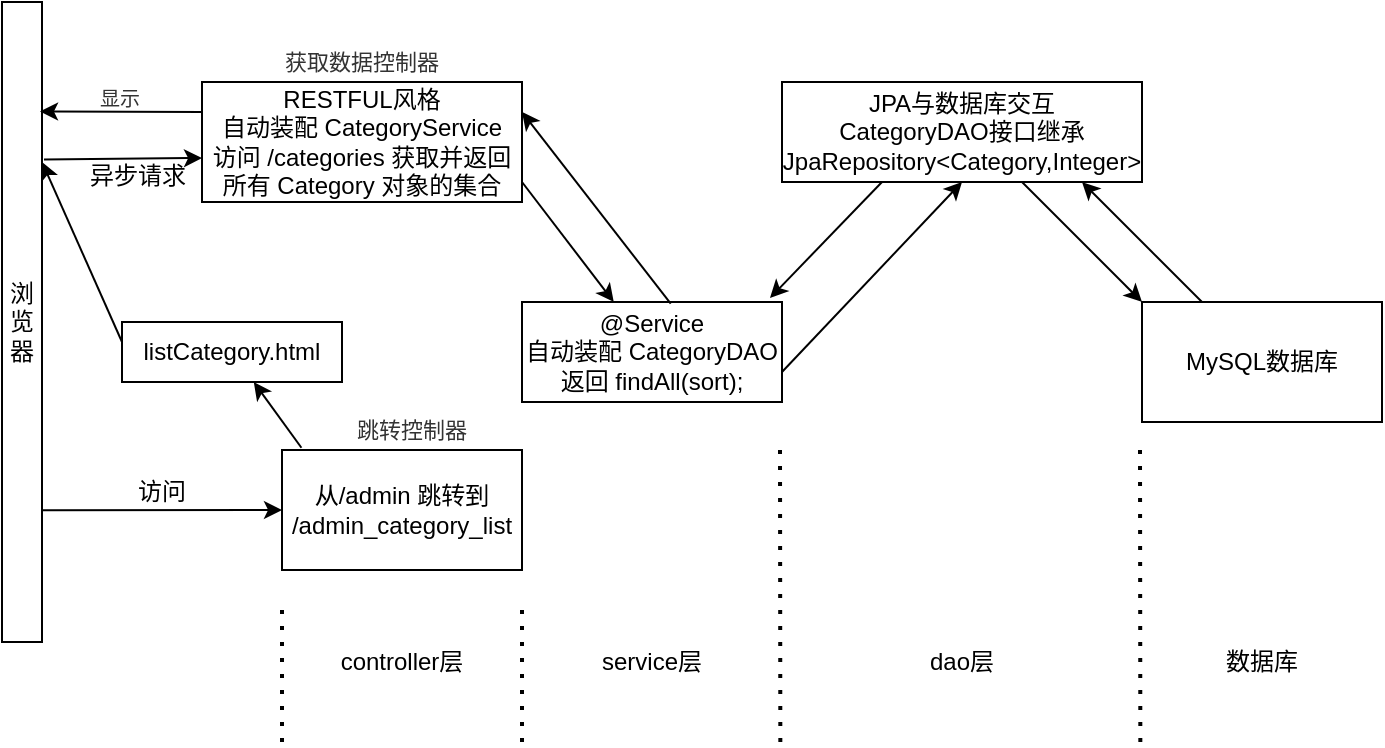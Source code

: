 <mxfile version="14.3.1" type="github">
  <diagram id="C5RBs43oDa-KdzZeNtuy" name="Page-1">
    <mxGraphModel dx="1038" dy="548" grid="1" gridSize="12" guides="1" tooltips="1" connect="1" arrows="1" fold="1" page="1" pageScale="1" pageWidth="827" pageHeight="1169" math="0" shadow="0">
      <root>
        <mxCell id="WIyWlLk6GJQsqaUBKTNV-0" />
        <mxCell id="WIyWlLk6GJQsqaUBKTNV-1" parent="WIyWlLk6GJQsqaUBKTNV-0" />
        <mxCell id="U5zzJ85QlF7w1FTr-bim-1" value="浏览器" style="rounded=0;whiteSpace=wrap;html=1;" parent="WIyWlLk6GJQsqaUBKTNV-1" vertex="1">
          <mxGeometry x="40" y="90" width="20" height="320" as="geometry" />
        </mxCell>
        <mxCell id="U5zzJ85QlF7w1FTr-bim-2" value="listCategory.html" style="rounded=0;whiteSpace=wrap;html=1;" parent="WIyWlLk6GJQsqaUBKTNV-1" vertex="1">
          <mxGeometry x="100" y="250" width="110" height="30" as="geometry" />
        </mxCell>
        <mxCell id="U5zzJ85QlF7w1FTr-bim-3" value="从/admin 跳转到&lt;br&gt;/admin_category_list" style="rounded=0;whiteSpace=wrap;html=1;" parent="WIyWlLk6GJQsqaUBKTNV-1" vertex="1">
          <mxGeometry x="180" y="314" width="120" height="60" as="geometry" />
        </mxCell>
        <mxCell id="U5zzJ85QlF7w1FTr-bim-4" value="RESTFUL风格&lt;br&gt;自动装配 CategoryService&lt;br&gt;访问 /categories 获取并返回所有 Category 对象的集合" style="rounded=0;whiteSpace=wrap;html=1;" parent="WIyWlLk6GJQsqaUBKTNV-1" vertex="1">
          <mxGeometry x="140" y="130" width="160" height="60" as="geometry" />
        </mxCell>
        <mxCell id="U5zzJ85QlF7w1FTr-bim-5" value="@Service&lt;br&gt;自动装配 CategoryDAO&lt;br&gt;返回 findAll(sort);" style="rounded=0;whiteSpace=wrap;html=1;" parent="WIyWlLk6GJQsqaUBKTNV-1" vertex="1">
          <mxGeometry x="300" y="240" width="130" height="50" as="geometry" />
        </mxCell>
        <mxCell id="U5zzJ85QlF7w1FTr-bim-6" value="JPA与数据库交互&lt;br&gt;CategoryDAO接口继承&lt;br&gt;JpaRepository&amp;lt;Category,Integer&amp;gt;" style="rounded=0;whiteSpace=wrap;html=1;" parent="WIyWlLk6GJQsqaUBKTNV-1" vertex="1">
          <mxGeometry x="430" y="130" width="180" height="50" as="geometry" />
        </mxCell>
        <mxCell id="U5zzJ85QlF7w1FTr-bim-7" value="MySQL数据库" style="rounded=0;whiteSpace=wrap;html=1;" parent="WIyWlLk6GJQsqaUBKTNV-1" vertex="1">
          <mxGeometry x="610" y="240" width="120" height="60" as="geometry" />
        </mxCell>
        <mxCell id="U5zzJ85QlF7w1FTr-bim-8" value="" style="endArrow=classic;html=1;entryX=0;entryY=0.5;entryDx=0;entryDy=0;exitX=0.983;exitY=0.794;exitDx=0;exitDy=0;exitPerimeter=0;" parent="WIyWlLk6GJQsqaUBKTNV-1" source="U5zzJ85QlF7w1FTr-bim-1" target="U5zzJ85QlF7w1FTr-bim-3" edge="1">
          <mxGeometry width="50" height="50" relative="1" as="geometry">
            <mxPoint x="60" y="370" as="sourcePoint" />
            <mxPoint x="110" y="320" as="targetPoint" />
          </mxGeometry>
        </mxCell>
        <mxCell id="U5zzJ85QlF7w1FTr-bim-9" value="访问" style="text;html=1;strokeColor=none;fillColor=none;align=center;verticalAlign=middle;whiteSpace=wrap;rounded=0;" parent="WIyWlLk6GJQsqaUBKTNV-1" vertex="1">
          <mxGeometry x="100" y="325" width="40" height="20" as="geometry" />
        </mxCell>
        <mxCell id="U5zzJ85QlF7w1FTr-bim-10" value="" style="endArrow=classic;html=1;exitX=0.081;exitY=-0.019;exitDx=0;exitDy=0;exitPerimeter=0;" parent="WIyWlLk6GJQsqaUBKTNV-1" source="U5zzJ85QlF7w1FTr-bim-3" target="U5zzJ85QlF7w1FTr-bim-2" edge="1">
          <mxGeometry width="50" height="50" relative="1" as="geometry">
            <mxPoint x="200" y="340" as="sourcePoint" />
            <mxPoint x="250" y="290" as="targetPoint" />
          </mxGeometry>
        </mxCell>
        <mxCell id="U5zzJ85QlF7w1FTr-bim-11" value="" style="endArrow=classic;html=1;entryX=1;entryY=0.25;entryDx=0;entryDy=0;" parent="WIyWlLk6GJQsqaUBKTNV-1" target="U5zzJ85QlF7w1FTr-bim-1" edge="1">
          <mxGeometry width="50" height="50" relative="1" as="geometry">
            <mxPoint x="100" y="260" as="sourcePoint" />
            <mxPoint x="64" y="170" as="targetPoint" />
          </mxGeometry>
        </mxCell>
        <mxCell id="U5zzJ85QlF7w1FTr-bim-12" value="" style="endArrow=classic;html=1;entryX=0;entryY=0.5;entryDx=0;entryDy=0;exitX=1.05;exitY=0.221;exitDx=0;exitDy=0;exitPerimeter=0;" parent="WIyWlLk6GJQsqaUBKTNV-1" edge="1">
          <mxGeometry width="50" height="50" relative="1" as="geometry">
            <mxPoint x="61.0" y="168.72" as="sourcePoint" />
            <mxPoint x="140" y="168" as="targetPoint" />
          </mxGeometry>
        </mxCell>
        <mxCell id="U5zzJ85QlF7w1FTr-bim-13" value="" style="endArrow=classic;html=1;" parent="WIyWlLk6GJQsqaUBKTNV-1" target="U5zzJ85QlF7w1FTr-bim-5" edge="1">
          <mxGeometry width="50" height="50" relative="1" as="geometry">
            <mxPoint x="300" y="180" as="sourcePoint" />
            <mxPoint x="370.711" y="160" as="targetPoint" />
          </mxGeometry>
        </mxCell>
        <mxCell id="U5zzJ85QlF7w1FTr-bim-14" value="" style="endArrow=classic;html=1;entryX=0.5;entryY=1;entryDx=0;entryDy=0;" parent="WIyWlLk6GJQsqaUBKTNV-1" target="U5zzJ85QlF7w1FTr-bim-6" edge="1">
          <mxGeometry width="50" height="50" relative="1" as="geometry">
            <mxPoint x="430" y="275" as="sourcePoint" />
            <mxPoint x="480" y="225" as="targetPoint" />
          </mxGeometry>
        </mxCell>
        <mxCell id="U5zzJ85QlF7w1FTr-bim-15" value="" style="endArrow=classic;html=1;" parent="WIyWlLk6GJQsqaUBKTNV-1" edge="1">
          <mxGeometry width="50" height="50" relative="1" as="geometry">
            <mxPoint x="550" y="180" as="sourcePoint" />
            <mxPoint x="610" y="240" as="targetPoint" />
          </mxGeometry>
        </mxCell>
        <mxCell id="U5zzJ85QlF7w1FTr-bim-16" value="" style="endArrow=classic;html=1;" parent="WIyWlLk6GJQsqaUBKTNV-1" edge="1">
          <mxGeometry width="50" height="50" relative="1" as="geometry">
            <mxPoint x="640" y="240" as="sourcePoint" />
            <mxPoint x="580" y="180" as="targetPoint" />
          </mxGeometry>
        </mxCell>
        <mxCell id="U5zzJ85QlF7w1FTr-bim-17" value="" style="endArrow=classic;html=1;" parent="WIyWlLk6GJQsqaUBKTNV-1" edge="1">
          <mxGeometry width="50" height="50" relative="1" as="geometry">
            <mxPoint x="480" y="180" as="sourcePoint" />
            <mxPoint x="424" y="238" as="targetPoint" />
          </mxGeometry>
        </mxCell>
        <mxCell id="U5zzJ85QlF7w1FTr-bim-18" value="" style="endArrow=classic;html=1;entryX=1;entryY=0.25;entryDx=0;entryDy=0;exitX=0.572;exitY=0.017;exitDx=0;exitDy=0;exitPerimeter=0;" parent="WIyWlLk6GJQsqaUBKTNV-1" source="U5zzJ85QlF7w1FTr-bim-5" target="U5zzJ85QlF7w1FTr-bim-4" edge="1">
          <mxGeometry width="50" height="50" relative="1" as="geometry">
            <mxPoint x="360" y="230" as="sourcePoint" />
            <mxPoint x="410" y="180" as="targetPoint" />
          </mxGeometry>
        </mxCell>
        <mxCell id="U5zzJ85QlF7w1FTr-bim-19" value="" style="endArrow=classic;html=1;entryX=0.95;entryY=0.171;entryDx=0;entryDy=0;entryPerimeter=0;exitX=0;exitY=0.25;exitDx=0;exitDy=0;" parent="WIyWlLk6GJQsqaUBKTNV-1" source="U5zzJ85QlF7w1FTr-bim-4" target="U5zzJ85QlF7w1FTr-bim-1" edge="1">
          <mxGeometry width="50" height="50" relative="1" as="geometry">
            <mxPoint x="110" y="130" as="sourcePoint" />
            <mxPoint x="160" y="80" as="targetPoint" />
          </mxGeometry>
        </mxCell>
        <mxCell id="U5zzJ85QlF7w1FTr-bim-20" value="异步请求" style="text;html=1;strokeColor=none;fillColor=none;align=center;verticalAlign=middle;whiteSpace=wrap;rounded=0;" parent="WIyWlLk6GJQsqaUBKTNV-1" vertex="1">
          <mxGeometry x="79" y="167" width="58" height="20" as="geometry" />
        </mxCell>
        <mxCell id="U5zzJ85QlF7w1FTr-bim-23" value="" style="endArrow=none;dashed=1;html=1;dashPattern=1 3;strokeWidth=2;" parent="WIyWlLk6GJQsqaUBKTNV-1" edge="1">
          <mxGeometry width="50" height="50" relative="1" as="geometry">
            <mxPoint x="300" y="460" as="sourcePoint" />
            <mxPoint x="300" y="390" as="targetPoint" />
          </mxGeometry>
        </mxCell>
        <mxCell id="U5zzJ85QlF7w1FTr-bim-24" value="" style="endArrow=none;dashed=1;html=1;dashPattern=1 3;strokeWidth=2;" parent="WIyWlLk6GJQsqaUBKTNV-1" edge="1">
          <mxGeometry width="50" height="50" relative="1" as="geometry">
            <mxPoint x="180" y="460.0" as="sourcePoint" />
            <mxPoint x="180" y="390" as="targetPoint" />
          </mxGeometry>
        </mxCell>
        <mxCell id="U5zzJ85QlF7w1FTr-bim-25" value="" style="endArrow=none;dashed=1;html=1;dashPattern=1 3;strokeWidth=2;" parent="WIyWlLk6GJQsqaUBKTNV-1" edge="1">
          <mxGeometry width="50" height="50" relative="1" as="geometry">
            <mxPoint x="429.17" y="460.0" as="sourcePoint" />
            <mxPoint x="429" y="312" as="targetPoint" />
          </mxGeometry>
        </mxCell>
        <mxCell id="U5zzJ85QlF7w1FTr-bim-26" value="" style="endArrow=none;dashed=1;html=1;dashPattern=1 3;strokeWidth=2;" parent="WIyWlLk6GJQsqaUBKTNV-1" edge="1">
          <mxGeometry width="50" height="50" relative="1" as="geometry">
            <mxPoint x="609.17" y="460.0" as="sourcePoint" />
            <mxPoint x="609" y="312" as="targetPoint" />
          </mxGeometry>
        </mxCell>
        <mxCell id="U5zzJ85QlF7w1FTr-bim-27" value="controller层" style="text;html=1;strokeColor=none;fillColor=none;align=center;verticalAlign=middle;whiteSpace=wrap;rounded=0;shadow=0;" parent="WIyWlLk6GJQsqaUBKTNV-1" vertex="1">
          <mxGeometry x="205" y="410" width="70" height="20" as="geometry" />
        </mxCell>
        <mxCell id="U5zzJ85QlF7w1FTr-bim-28" value="service层" style="text;html=1;strokeColor=none;fillColor=none;align=center;verticalAlign=middle;whiteSpace=wrap;rounded=0;" parent="WIyWlLk6GJQsqaUBKTNV-1" vertex="1">
          <mxGeometry x="330" y="410" width="70" height="20" as="geometry" />
        </mxCell>
        <mxCell id="U5zzJ85QlF7w1FTr-bim-29" value="dao层" style="text;html=1;strokeColor=none;fillColor=none;align=center;verticalAlign=middle;whiteSpace=wrap;rounded=0;" parent="WIyWlLk6GJQsqaUBKTNV-1" vertex="1">
          <mxGeometry x="485" y="410" width="70" height="20" as="geometry" />
        </mxCell>
        <mxCell id="U5zzJ85QlF7w1FTr-bim-30" value="数据库" style="text;html=1;strokeColor=none;fillColor=none;align=center;verticalAlign=middle;whiteSpace=wrap;rounded=0;" parent="WIyWlLk6GJQsqaUBKTNV-1" vertex="1">
          <mxGeometry x="635" y="410" width="70" height="20" as="geometry" />
        </mxCell>
        <mxCell id="U5zzJ85QlF7w1FTr-bim-31" value="&lt;font style=&quot;font-size: 11px&quot;&gt;跳转控制器&lt;/font&gt;" style="text;html=1;strokeColor=none;fillColor=none;align=center;verticalAlign=middle;whiteSpace=wrap;rounded=0;shadow=0;fontColor=#333333;fontSize=10;" parent="WIyWlLk6GJQsqaUBKTNV-1" vertex="1">
          <mxGeometry x="210" y="294" width="70" height="20" as="geometry" />
        </mxCell>
        <mxCell id="U5zzJ85QlF7w1FTr-bim-32" value="&lt;font style=&quot;font-size: 11px&quot;&gt;获取数据控制器&lt;/font&gt;" style="text;html=1;strokeColor=none;fillColor=none;align=center;verticalAlign=middle;whiteSpace=wrap;rounded=0;shadow=0;fontColor=#333333;fontSize=10;" parent="WIyWlLk6GJQsqaUBKTNV-1" vertex="1">
          <mxGeometry x="136" y="110" width="168" height="20" as="geometry" />
        </mxCell>
        <mxCell id="U5zzJ85QlF7w1FTr-bim-33" value="显示" style="text;html=1;strokeColor=none;fillColor=none;align=center;verticalAlign=middle;whiteSpace=wrap;rounded=0;shadow=0;fontSize=10;fontColor=#333333;" parent="WIyWlLk6GJQsqaUBKTNV-1" vertex="1">
          <mxGeometry x="79" y="128" width="40" height="20" as="geometry" />
        </mxCell>
      </root>
    </mxGraphModel>
  </diagram>
</mxfile>
